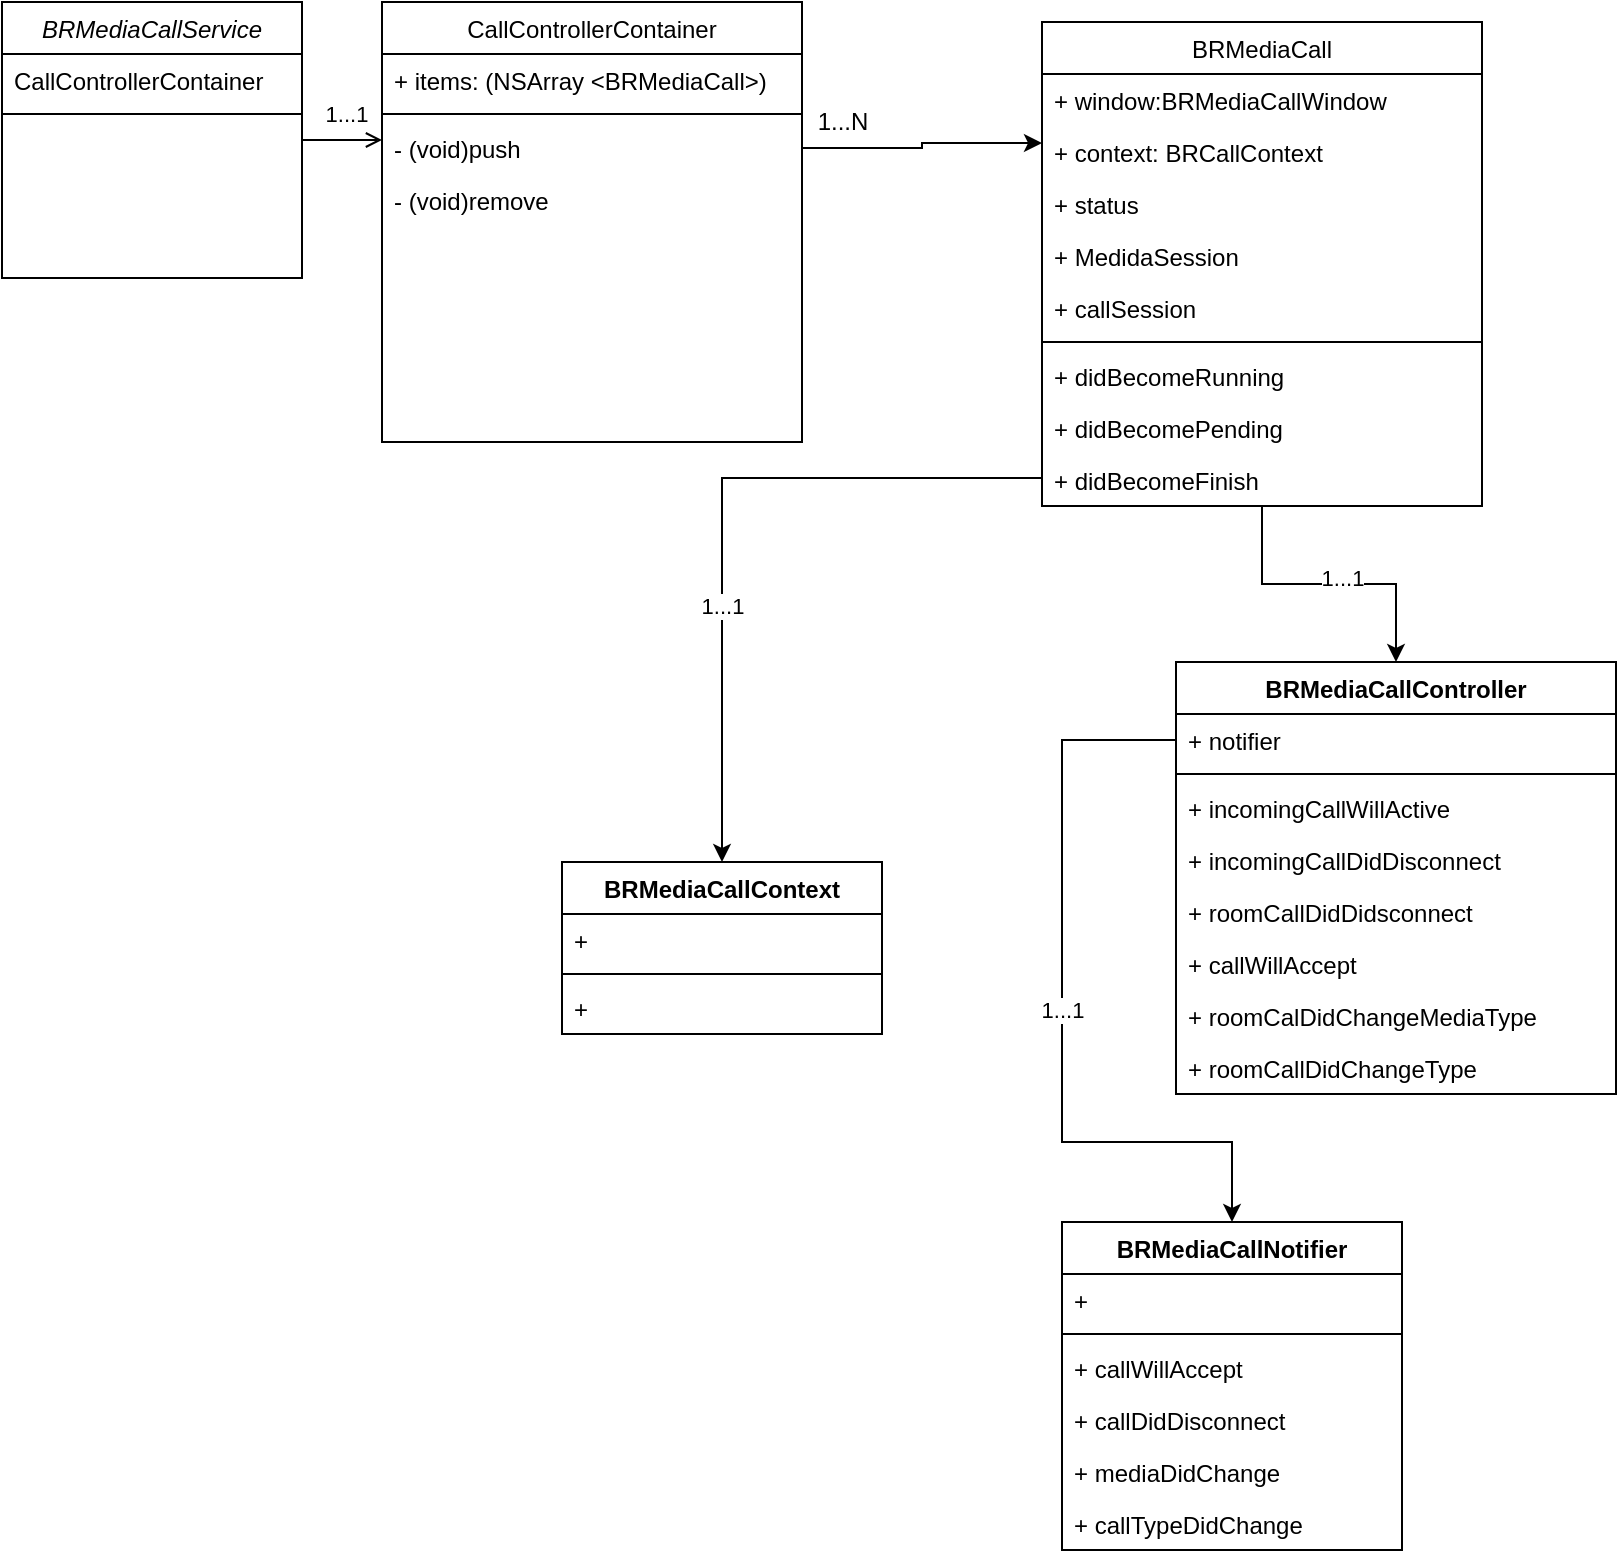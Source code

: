 <mxfile version="18.1.1" type="github">
  <diagram id="C5RBs43oDa-KdzZeNtuy" name="Page-1">
    <mxGraphModel dx="1515" dy="730" grid="1" gridSize="10" guides="1" tooltips="1" connect="1" arrows="1" fold="1" page="1" pageScale="1" pageWidth="827" pageHeight="1169" math="0" shadow="0">
      <root>
        <mxCell id="WIyWlLk6GJQsqaUBKTNV-0" />
        <mxCell id="WIyWlLk6GJQsqaUBKTNV-1" parent="WIyWlLk6GJQsqaUBKTNV-0" />
        <mxCell id="zkfFHV4jXpPFQw0GAbJ--0" value="BRMediaCallService" style="swimlane;fontStyle=2;align=center;verticalAlign=top;childLayout=stackLayout;horizontal=1;startSize=26;horizontalStack=0;resizeParent=1;resizeLast=0;collapsible=1;marginBottom=0;rounded=0;shadow=0;strokeWidth=1;" parent="WIyWlLk6GJQsqaUBKTNV-1" vertex="1">
          <mxGeometry x="20" y="20" width="150" height="138" as="geometry">
            <mxRectangle x="230" y="140" width="160" height="26" as="alternateBounds" />
          </mxGeometry>
        </mxCell>
        <mxCell id="zkfFHV4jXpPFQw0GAbJ--1" value="CallControllerContainer" style="text;align=left;verticalAlign=top;spacingLeft=4;spacingRight=4;overflow=hidden;rotatable=0;points=[[0,0.5],[1,0.5]];portConstraint=eastwest;" parent="zkfFHV4jXpPFQw0GAbJ--0" vertex="1">
          <mxGeometry y="26" width="150" height="26" as="geometry" />
        </mxCell>
        <mxCell id="zkfFHV4jXpPFQw0GAbJ--4" value="" style="line;html=1;strokeWidth=1;align=left;verticalAlign=middle;spacingTop=-1;spacingLeft=3;spacingRight=3;rotatable=0;labelPosition=right;points=[];portConstraint=eastwest;" parent="zkfFHV4jXpPFQw0GAbJ--0" vertex="1">
          <mxGeometry y="52" width="150" height="8" as="geometry" />
        </mxCell>
        <mxCell id="2FAIhImoJMRV1DTdRBQq-52" style="edgeStyle=orthogonalEdgeStyle;rounded=0;orthogonalLoop=1;jettySize=auto;html=1;exitX=0;exitY=0.5;exitDx=0;exitDy=0;entryX=0.5;entryY=0;entryDx=0;entryDy=0;" edge="1" parent="WIyWlLk6GJQsqaUBKTNV-1" source="2FAIhImoJMRV1DTdRBQq-45" target="2FAIhImoJMRV1DTdRBQq-48">
          <mxGeometry relative="1" as="geometry">
            <mxPoint x="310" y="340" as="targetPoint" />
          </mxGeometry>
        </mxCell>
        <mxCell id="2FAIhImoJMRV1DTdRBQq-53" value="1...1" style="edgeLabel;html=1;align=center;verticalAlign=middle;resizable=0;points=[];" vertex="1" connectable="0" parent="2FAIhImoJMRV1DTdRBQq-52">
          <mxGeometry x="0.274" relative="1" as="geometry">
            <mxPoint as="offset" />
          </mxGeometry>
        </mxCell>
        <mxCell id="zkfFHV4jXpPFQw0GAbJ--17" value="CallControllerContainer" style="swimlane;fontStyle=0;align=center;verticalAlign=top;childLayout=stackLayout;horizontal=1;startSize=26;horizontalStack=0;resizeParent=1;resizeLast=0;collapsible=1;marginBottom=0;rounded=0;shadow=0;strokeWidth=1;" parent="WIyWlLk6GJQsqaUBKTNV-1" vertex="1">
          <mxGeometry x="210" y="20" width="210" height="220" as="geometry">
            <mxRectangle x="430" y="120" width="160" height="26" as="alternateBounds" />
          </mxGeometry>
        </mxCell>
        <mxCell id="2FAIhImoJMRV1DTdRBQq-9" value="+ items: (NSArray &lt;BRMediaCall&gt;)&#xa;" style="text;strokeColor=none;fillColor=none;align=left;verticalAlign=top;spacingLeft=4;spacingRight=4;overflow=hidden;rotatable=0;points=[[0,0.5],[1,0.5]];portConstraint=eastwest;" vertex="1" parent="zkfFHV4jXpPFQw0GAbJ--17">
          <mxGeometry y="26" width="210" height="26" as="geometry" />
        </mxCell>
        <mxCell id="zkfFHV4jXpPFQw0GAbJ--23" value="" style="line;html=1;strokeWidth=1;align=left;verticalAlign=middle;spacingTop=-1;spacingLeft=3;spacingRight=3;rotatable=0;labelPosition=right;points=[];portConstraint=eastwest;" parent="zkfFHV4jXpPFQw0GAbJ--17" vertex="1">
          <mxGeometry y="52" width="210" height="8" as="geometry" />
        </mxCell>
        <mxCell id="zkfFHV4jXpPFQw0GAbJ--18" value="- (void)push" style="text;align=left;verticalAlign=top;spacingLeft=4;spacingRight=4;overflow=hidden;rotatable=0;points=[[0,0.5],[1,0.5]];portConstraint=eastwest;" parent="zkfFHV4jXpPFQw0GAbJ--17" vertex="1">
          <mxGeometry y="60" width="210" height="26" as="geometry" />
        </mxCell>
        <mxCell id="zkfFHV4jXpPFQw0GAbJ--19" value="- (void)remove" style="text;align=left;verticalAlign=top;spacingLeft=4;spacingRight=4;overflow=hidden;rotatable=0;points=[[0,0.5],[1,0.5]];portConstraint=eastwest;rounded=0;shadow=0;html=0;" parent="zkfFHV4jXpPFQw0GAbJ--17" vertex="1">
          <mxGeometry y="86" width="210" height="30" as="geometry" />
        </mxCell>
        <mxCell id="zkfFHV4jXpPFQw0GAbJ--26" value="" style="endArrow=open;shadow=0;strokeWidth=1;rounded=0;endFill=1;edgeStyle=elbowEdgeStyle;elbow=vertical;" parent="WIyWlLk6GJQsqaUBKTNV-1" source="zkfFHV4jXpPFQw0GAbJ--0" target="zkfFHV4jXpPFQw0GAbJ--17" edge="1">
          <mxGeometry x="0.5" y="41" relative="1" as="geometry">
            <mxPoint x="380" y="192" as="sourcePoint" />
            <mxPoint x="540" y="192" as="targetPoint" />
            <mxPoint x="-40" y="32" as="offset" />
          </mxGeometry>
        </mxCell>
        <mxCell id="2FAIhImoJMRV1DTdRBQq-26" value="1...1" style="edgeLabel;html=1;align=center;verticalAlign=middle;resizable=0;points=[];" vertex="1" connectable="0" parent="zkfFHV4jXpPFQw0GAbJ--26">
          <mxGeometry x="0.1" y="1" relative="1" as="geometry">
            <mxPoint y="-12" as="offset" />
          </mxGeometry>
        </mxCell>
        <mxCell id="2FAIhImoJMRV1DTdRBQq-24" style="edgeStyle=orthogonalEdgeStyle;rounded=0;orthogonalLoop=1;jettySize=auto;html=1;exitX=0.5;exitY=1;exitDx=0;exitDy=0;entryX=0.5;entryY=0;entryDx=0;entryDy=0;" edge="1" parent="WIyWlLk6GJQsqaUBKTNV-1" source="2FAIhImoJMRV1DTdRBQq-0" target="2FAIhImoJMRV1DTdRBQq-16">
          <mxGeometry relative="1" as="geometry" />
        </mxCell>
        <mxCell id="2FAIhImoJMRV1DTdRBQq-28" value="1...1" style="edgeLabel;html=1;align=center;verticalAlign=middle;resizable=0;points=[];" vertex="1" connectable="0" parent="2FAIhImoJMRV1DTdRBQq-24">
          <mxGeometry x="0.083" y="2" relative="1" as="geometry">
            <mxPoint y="-1" as="offset" />
          </mxGeometry>
        </mxCell>
        <mxCell id="2FAIhImoJMRV1DTdRBQq-0" value="BRMediaCall" style="swimlane;fontStyle=0;align=center;verticalAlign=top;childLayout=stackLayout;horizontal=1;startSize=26;horizontalStack=0;resizeParent=1;resizeLast=0;collapsible=1;marginBottom=0;rounded=0;shadow=0;strokeWidth=1;" vertex="1" parent="WIyWlLk6GJQsqaUBKTNV-1">
          <mxGeometry x="540" y="30" width="220" height="242" as="geometry">
            <mxRectangle x="550" y="140" width="160" height="26" as="alternateBounds" />
          </mxGeometry>
        </mxCell>
        <mxCell id="2FAIhImoJMRV1DTdRBQq-12" value="+ window:BRMediaCallWindow" style="text;strokeColor=none;fillColor=none;align=left;verticalAlign=top;spacingLeft=4;spacingRight=4;overflow=hidden;rotatable=0;points=[[0,0.5],[1,0.5]];portConstraint=eastwest;" vertex="1" parent="2FAIhImoJMRV1DTdRBQq-0">
          <mxGeometry y="26" width="220" height="26" as="geometry" />
        </mxCell>
        <mxCell id="2FAIhImoJMRV1DTdRBQq-13" value="+ context: BRCallContext" style="text;strokeColor=none;fillColor=none;align=left;verticalAlign=top;spacingLeft=4;spacingRight=4;overflow=hidden;rotatable=0;points=[[0,0.5],[1,0.5]];portConstraint=eastwest;" vertex="1" parent="2FAIhImoJMRV1DTdRBQq-0">
          <mxGeometry y="52" width="220" height="26" as="geometry" />
        </mxCell>
        <mxCell id="2FAIhImoJMRV1DTdRBQq-14" value="+ status" style="text;strokeColor=none;fillColor=none;align=left;verticalAlign=top;spacingLeft=4;spacingRight=4;overflow=hidden;rotatable=0;points=[[0,0.5],[1,0.5]];portConstraint=eastwest;" vertex="1" parent="2FAIhImoJMRV1DTdRBQq-0">
          <mxGeometry y="78" width="220" height="26" as="geometry" />
        </mxCell>
        <mxCell id="2FAIhImoJMRV1DTdRBQq-35" value="+ MedidaSession" style="text;strokeColor=none;fillColor=none;align=left;verticalAlign=top;spacingLeft=4;spacingRight=4;overflow=hidden;rotatable=0;points=[[0,0.5],[1,0.5]];portConstraint=eastwest;" vertex="1" parent="2FAIhImoJMRV1DTdRBQq-0">
          <mxGeometry y="104" width="220" height="26" as="geometry" />
        </mxCell>
        <mxCell id="2FAIhImoJMRV1DTdRBQq-34" value="+ callSession" style="text;strokeColor=none;fillColor=none;align=left;verticalAlign=top;spacingLeft=4;spacingRight=4;overflow=hidden;rotatable=0;points=[[0,0.5],[1,0.5]];portConstraint=eastwest;" vertex="1" parent="2FAIhImoJMRV1DTdRBQq-0">
          <mxGeometry y="130" width="220" height="26" as="geometry" />
        </mxCell>
        <mxCell id="2FAIhImoJMRV1DTdRBQq-3" value="" style="line;html=1;strokeWidth=1;align=left;verticalAlign=middle;spacingTop=-1;spacingLeft=3;spacingRight=3;rotatable=0;labelPosition=right;points=[];portConstraint=eastwest;" vertex="1" parent="2FAIhImoJMRV1DTdRBQq-0">
          <mxGeometry y="156" width="220" height="8" as="geometry" />
        </mxCell>
        <mxCell id="2FAIhImoJMRV1DTdRBQq-38" value="+ didBecomeRunning" style="text;strokeColor=none;fillColor=none;align=left;verticalAlign=top;spacingLeft=4;spacingRight=4;overflow=hidden;rotatable=0;points=[[0,0.5],[1,0.5]];portConstraint=eastwest;" vertex="1" parent="2FAIhImoJMRV1DTdRBQq-0">
          <mxGeometry y="164" width="220" height="26" as="geometry" />
        </mxCell>
        <mxCell id="2FAIhImoJMRV1DTdRBQq-39" value="+ didBecomePending" style="text;strokeColor=none;fillColor=none;align=left;verticalAlign=top;spacingLeft=4;spacingRight=4;overflow=hidden;rotatable=0;points=[[0,0.5],[1,0.5]];portConstraint=eastwest;" vertex="1" parent="2FAIhImoJMRV1DTdRBQq-0">
          <mxGeometry y="190" width="220" height="26" as="geometry" />
        </mxCell>
        <mxCell id="2FAIhImoJMRV1DTdRBQq-45" value="+ didBecomeFinish" style="text;strokeColor=none;fillColor=none;align=left;verticalAlign=top;spacingLeft=4;spacingRight=4;overflow=hidden;rotatable=0;points=[[0,0.5],[1,0.5]];portConstraint=eastwest;" vertex="1" parent="2FAIhImoJMRV1DTdRBQq-0">
          <mxGeometry y="216" width="220" height="24" as="geometry" />
        </mxCell>
        <mxCell id="2FAIhImoJMRV1DTdRBQq-11" style="edgeStyle=orthogonalEdgeStyle;rounded=0;orthogonalLoop=1;jettySize=auto;html=1;entryX=0;entryY=0.25;entryDx=0;entryDy=0;" edge="1" parent="WIyWlLk6GJQsqaUBKTNV-1" source="zkfFHV4jXpPFQw0GAbJ--18" target="2FAIhImoJMRV1DTdRBQq-0">
          <mxGeometry relative="1" as="geometry">
            <mxPoint x="430" y="85.0" as="sourcePoint" />
          </mxGeometry>
        </mxCell>
        <mxCell id="2FAIhImoJMRV1DTdRBQq-16" value="BRMediaCallController" style="swimlane;fontStyle=1;align=center;verticalAlign=top;childLayout=stackLayout;horizontal=1;startSize=26;horizontalStack=0;resizeParent=1;resizeParentMax=0;resizeLast=0;collapsible=1;marginBottom=0;" vertex="1" parent="WIyWlLk6GJQsqaUBKTNV-1">
          <mxGeometry x="607" y="350" width="220" height="216" as="geometry" />
        </mxCell>
        <mxCell id="2FAIhImoJMRV1DTdRBQq-17" value="+ notifier" style="text;strokeColor=none;fillColor=none;align=left;verticalAlign=top;spacingLeft=4;spacingRight=4;overflow=hidden;rotatable=0;points=[[0,0.5],[1,0.5]];portConstraint=eastwest;" vertex="1" parent="2FAIhImoJMRV1DTdRBQq-16">
          <mxGeometry y="26" width="220" height="26" as="geometry" />
        </mxCell>
        <mxCell id="2FAIhImoJMRV1DTdRBQq-18" value="" style="line;strokeWidth=1;fillColor=none;align=left;verticalAlign=middle;spacingTop=-1;spacingLeft=3;spacingRight=3;rotatable=0;labelPosition=right;points=[];portConstraint=eastwest;" vertex="1" parent="2FAIhImoJMRV1DTdRBQq-16">
          <mxGeometry y="52" width="220" height="8" as="geometry" />
        </mxCell>
        <mxCell id="2FAIhImoJMRV1DTdRBQq-37" value="+ incomingCallWillActive" style="text;strokeColor=none;fillColor=none;align=left;verticalAlign=top;spacingLeft=4;spacingRight=4;overflow=hidden;rotatable=0;points=[[0,0.5],[1,0.5]];portConstraint=eastwest;" vertex="1" parent="2FAIhImoJMRV1DTdRBQq-16">
          <mxGeometry y="60" width="220" height="26" as="geometry" />
        </mxCell>
        <mxCell id="2FAIhImoJMRV1DTdRBQq-42" value="+ incomingCallDidDisconnect" style="text;strokeColor=none;fillColor=none;align=left;verticalAlign=top;spacingLeft=4;spacingRight=4;overflow=hidden;rotatable=0;points=[[0,0.5],[1,0.5]];portConstraint=eastwest;" vertex="1" parent="2FAIhImoJMRV1DTdRBQq-16">
          <mxGeometry y="86" width="220" height="26" as="geometry" />
        </mxCell>
        <mxCell id="2FAIhImoJMRV1DTdRBQq-43" value="+ roomCallDidDidsconnect" style="text;strokeColor=none;fillColor=none;align=left;verticalAlign=top;spacingLeft=4;spacingRight=4;overflow=hidden;rotatable=0;points=[[0,0.5],[1,0.5]];portConstraint=eastwest;" vertex="1" parent="2FAIhImoJMRV1DTdRBQq-16">
          <mxGeometry y="112" width="220" height="26" as="geometry" />
        </mxCell>
        <mxCell id="2FAIhImoJMRV1DTdRBQq-46" value="+ callWillAccept" style="text;strokeColor=none;fillColor=none;align=left;verticalAlign=top;spacingLeft=4;spacingRight=4;overflow=hidden;rotatable=0;points=[[0,0.5],[1,0.5]];portConstraint=eastwest;" vertex="1" parent="2FAIhImoJMRV1DTdRBQq-16">
          <mxGeometry y="138" width="220" height="26" as="geometry" />
        </mxCell>
        <mxCell id="2FAIhImoJMRV1DTdRBQq-44" value="+ roomCalDidChangeMediaType" style="text;strokeColor=none;fillColor=none;align=left;verticalAlign=top;spacingLeft=4;spacingRight=4;overflow=hidden;rotatable=0;points=[[0,0.5],[1,0.5]];portConstraint=eastwest;" vertex="1" parent="2FAIhImoJMRV1DTdRBQq-16">
          <mxGeometry y="164" width="220" height="26" as="geometry" />
        </mxCell>
        <mxCell id="2FAIhImoJMRV1DTdRBQq-47" value="+ roomCallDidChangeType" style="text;strokeColor=none;fillColor=none;align=left;verticalAlign=top;spacingLeft=4;spacingRight=4;overflow=hidden;rotatable=0;points=[[0,0.5],[1,0.5]];portConstraint=eastwest;" vertex="1" parent="2FAIhImoJMRV1DTdRBQq-16">
          <mxGeometry y="190" width="220" height="26" as="geometry" />
        </mxCell>
        <mxCell id="2FAIhImoJMRV1DTdRBQq-20" value="BRMediaCallNotifier" style="swimlane;fontStyle=1;align=center;verticalAlign=top;childLayout=stackLayout;horizontal=1;startSize=26;horizontalStack=0;resizeParent=1;resizeParentMax=0;resizeLast=0;collapsible=1;marginBottom=0;" vertex="1" parent="WIyWlLk6GJQsqaUBKTNV-1">
          <mxGeometry x="550" y="630" width="170" height="164" as="geometry" />
        </mxCell>
        <mxCell id="2FAIhImoJMRV1DTdRBQq-21" value="+ " style="text;strokeColor=none;fillColor=none;align=left;verticalAlign=top;spacingLeft=4;spacingRight=4;overflow=hidden;rotatable=0;points=[[0,0.5],[1,0.5]];portConstraint=eastwest;" vertex="1" parent="2FAIhImoJMRV1DTdRBQq-20">
          <mxGeometry y="26" width="170" height="26" as="geometry" />
        </mxCell>
        <mxCell id="2FAIhImoJMRV1DTdRBQq-22" value="" style="line;strokeWidth=1;fillColor=none;align=left;verticalAlign=middle;spacingTop=-1;spacingLeft=3;spacingRight=3;rotatable=0;labelPosition=right;points=[];portConstraint=eastwest;" vertex="1" parent="2FAIhImoJMRV1DTdRBQq-20">
          <mxGeometry y="52" width="170" height="8" as="geometry" />
        </mxCell>
        <mxCell id="2FAIhImoJMRV1DTdRBQq-29" value="+ callWillAccept" style="text;strokeColor=none;fillColor=none;align=left;verticalAlign=top;spacingLeft=4;spacingRight=4;overflow=hidden;rotatable=0;points=[[0,0.5],[1,0.5]];portConstraint=eastwest;" vertex="1" parent="2FAIhImoJMRV1DTdRBQq-20">
          <mxGeometry y="60" width="170" height="26" as="geometry" />
        </mxCell>
        <mxCell id="2FAIhImoJMRV1DTdRBQq-23" value="+ callDidDisconnect" style="text;strokeColor=none;fillColor=none;align=left;verticalAlign=top;spacingLeft=4;spacingRight=4;overflow=hidden;rotatable=0;points=[[0,0.5],[1,0.5]];portConstraint=eastwest;" vertex="1" parent="2FAIhImoJMRV1DTdRBQq-20">
          <mxGeometry y="86" width="170" height="26" as="geometry" />
        </mxCell>
        <mxCell id="2FAIhImoJMRV1DTdRBQq-30" value="+ mediaDidChange" style="text;strokeColor=none;fillColor=none;align=left;verticalAlign=top;spacingLeft=4;spacingRight=4;overflow=hidden;rotatable=0;points=[[0,0.5],[1,0.5]];portConstraint=eastwest;" vertex="1" parent="2FAIhImoJMRV1DTdRBQq-20">
          <mxGeometry y="112" width="170" height="26" as="geometry" />
        </mxCell>
        <mxCell id="2FAIhImoJMRV1DTdRBQq-31" value="+ callTypeDidChange" style="text;strokeColor=none;fillColor=none;align=left;verticalAlign=top;spacingLeft=4;spacingRight=4;overflow=hidden;rotatable=0;points=[[0,0.5],[1,0.5]];portConstraint=eastwest;" vertex="1" parent="2FAIhImoJMRV1DTdRBQq-20">
          <mxGeometry y="138" width="170" height="26" as="geometry" />
        </mxCell>
        <mxCell id="2FAIhImoJMRV1DTdRBQq-25" value="1...1" style="edgeStyle=orthogonalEdgeStyle;rounded=0;orthogonalLoop=1;jettySize=auto;html=1;exitX=0;exitY=0.5;exitDx=0;exitDy=0;entryX=0.5;entryY=0;entryDx=0;entryDy=0;" edge="1" parent="WIyWlLk6GJQsqaUBKTNV-1" source="2FAIhImoJMRV1DTdRBQq-17" target="2FAIhImoJMRV1DTdRBQq-20">
          <mxGeometry relative="1" as="geometry">
            <Array as="points">
              <mxPoint x="550" y="389" />
              <mxPoint x="550" y="590" />
              <mxPoint x="635" y="590" />
            </Array>
          </mxGeometry>
        </mxCell>
        <mxCell id="2FAIhImoJMRV1DTdRBQq-27" value="1...N" style="text;html=1;align=center;verticalAlign=middle;resizable=0;points=[];autosize=1;strokeColor=none;fillColor=none;" vertex="1" parent="WIyWlLk6GJQsqaUBKTNV-1">
          <mxGeometry x="420" y="70" width="40" height="20" as="geometry" />
        </mxCell>
        <mxCell id="2FAIhImoJMRV1DTdRBQq-48" value="BRMediaCallContext" style="swimlane;fontStyle=1;align=center;verticalAlign=top;childLayout=stackLayout;horizontal=1;startSize=26;horizontalStack=0;resizeParent=1;resizeParentMax=0;resizeLast=0;collapsible=1;marginBottom=0;" vertex="1" parent="WIyWlLk6GJQsqaUBKTNV-1">
          <mxGeometry x="300" y="450" width="160" height="86" as="geometry" />
        </mxCell>
        <mxCell id="2FAIhImoJMRV1DTdRBQq-49" value="+ " style="text;strokeColor=none;fillColor=none;align=left;verticalAlign=top;spacingLeft=4;spacingRight=4;overflow=hidden;rotatable=0;points=[[0,0.5],[1,0.5]];portConstraint=eastwest;" vertex="1" parent="2FAIhImoJMRV1DTdRBQq-48">
          <mxGeometry y="26" width="160" height="26" as="geometry" />
        </mxCell>
        <mxCell id="2FAIhImoJMRV1DTdRBQq-50" value="" style="line;strokeWidth=1;fillColor=none;align=left;verticalAlign=middle;spacingTop=-1;spacingLeft=3;spacingRight=3;rotatable=0;labelPosition=right;points=[];portConstraint=eastwest;" vertex="1" parent="2FAIhImoJMRV1DTdRBQq-48">
          <mxGeometry y="52" width="160" height="8" as="geometry" />
        </mxCell>
        <mxCell id="2FAIhImoJMRV1DTdRBQq-51" value="+ " style="text;strokeColor=none;fillColor=none;align=left;verticalAlign=top;spacingLeft=4;spacingRight=4;overflow=hidden;rotatable=0;points=[[0,0.5],[1,0.5]];portConstraint=eastwest;" vertex="1" parent="2FAIhImoJMRV1DTdRBQq-48">
          <mxGeometry y="60" width="160" height="26" as="geometry" />
        </mxCell>
      </root>
    </mxGraphModel>
  </diagram>
</mxfile>
